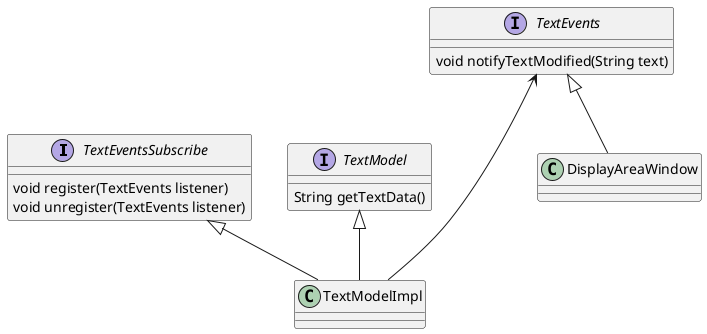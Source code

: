 @startuml
'https://plantuml.com/class-diagram

interface TextEventsSubscribe {
void register(TextEvents listener)
void unregister(TextEvents listener)
}
interface TextModel {
String getTextData()
}

class TextModelImpl {

}

TextEventsSubscribe <|-- TextModelImpl
TextModel <|-- TextModelImpl


interface TextEvents {
void notifyTextModified(String text)
}
TextEvents <--- TextModelImpl

class DisplayAreaWindow
TextEvents <|-- DisplayAreaWindow

@enduml
